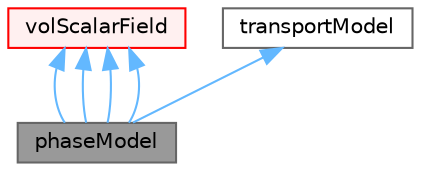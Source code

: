 digraph "phaseModel"
{
 // LATEX_PDF_SIZE
  bgcolor="transparent";
  edge [fontname=Helvetica,fontsize=10,labelfontname=Helvetica,labelfontsize=10];
  node [fontname=Helvetica,fontsize=10,shape=box,height=0.2,width=0.4];
  Node1 [id="Node000001",label="phaseModel",height=0.2,width=0.4,color="gray40", fillcolor="grey60", style="filled", fontcolor="black",tooltip="Single incompressible phase derived from the phase-fraction. Used as part of the multiPhaseMixture fo..."];
  Node2 -> Node1 [id="edge1_Node000001_Node000002",dir="back",color="steelblue1",style="solid",tooltip=" "];
  Node2 [id="Node000002",label="volScalarField",height=0.2,width=0.4,color="red", fillcolor="#FFF0F0", style="filled",URL="$classFoam_1_1GeometricField.html",tooltip=" "];
  Node2 -> Node1 [id="edge2_Node000001_Node000002",dir="back",color="steelblue1",style="solid",tooltip=" "];
  Node2 -> Node1 [id="edge3_Node000001_Node000002",dir="back",color="steelblue1",style="solid",tooltip=" "];
  Node18 -> Node1 [id="edge4_Node000001_Node000018",dir="back",color="steelblue1",style="solid",tooltip=" "];
  Node18 [id="Node000018",label="transportModel",height=0.2,width=0.4,color="gray40", fillcolor="white", style="filled",URL="$classFoam_1_1transportModel.html",tooltip="Base-class for all transport models used by the incompressible turbulence models."];
  Node2 -> Node1 [id="edge5_Node000001_Node000002",dir="back",color="steelblue1",style="solid",tooltip=" "];
}
